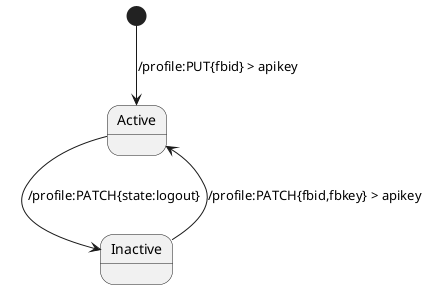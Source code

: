 @startuml
[*] --> Active : /profile:PUT{fbid} > apikey
Active --> Inactive : /profile:PATCH{state:logout}
Inactive --> Active : /profile:PATCH{fbid,fbkey} > apikey

@enduml


